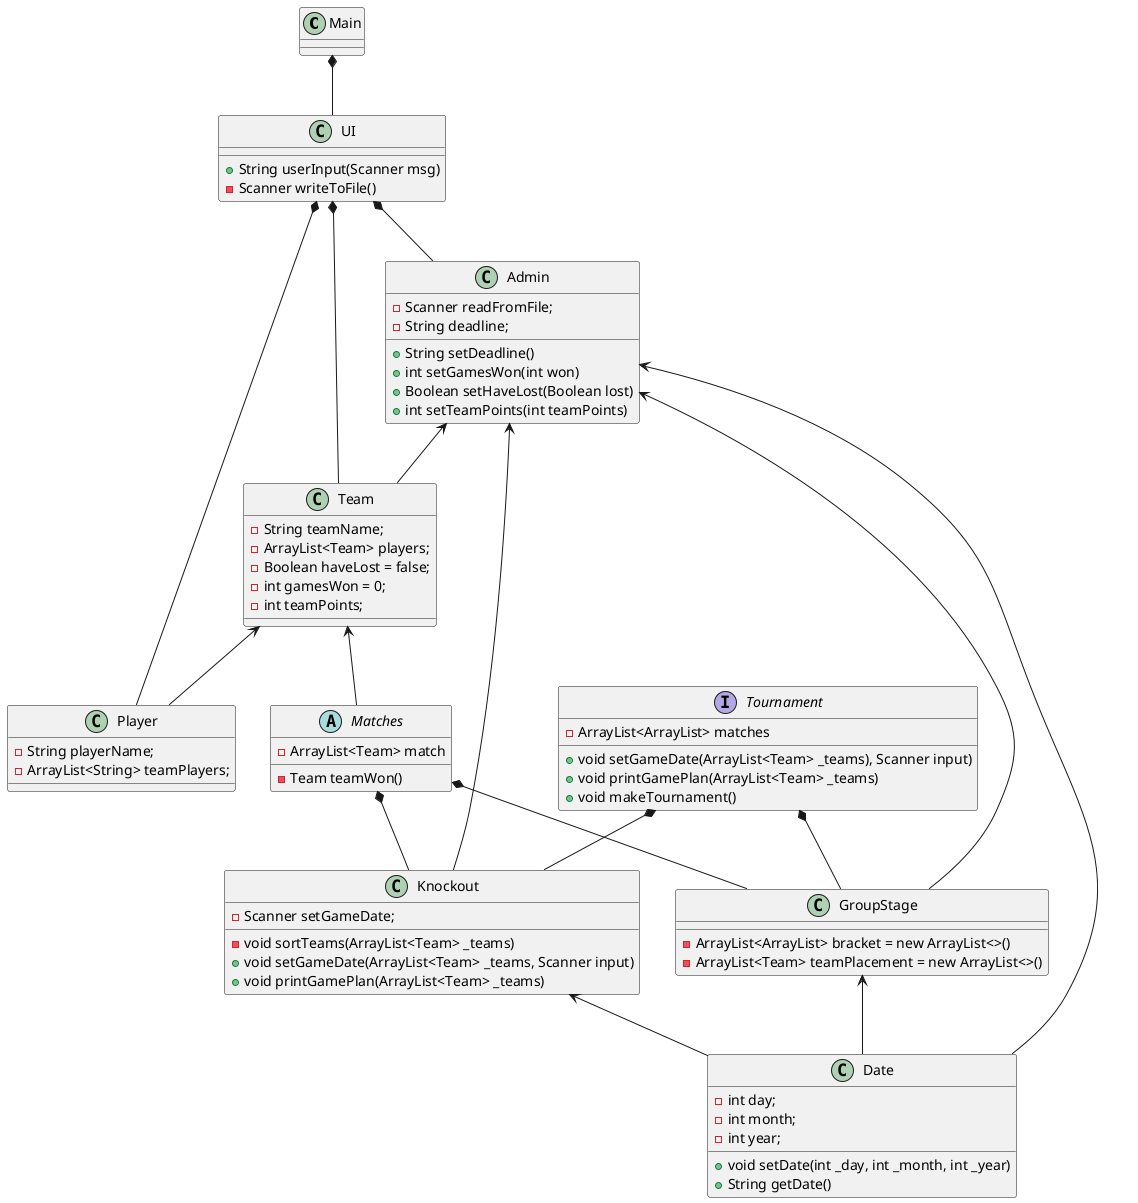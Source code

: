 @startuml
class Main{}

Main *-- UI

class UI{
    + String userInput(Scanner msg)
    - Scanner writeToFile()
}

UI *-- Player
UI *-- Team
UI *-- Admin
class Player{
    - String playerName;
    - ArrayList<String> teamPlayers;
}

class Team{
    - String teamName;
    - ArrayList<Team> players;
    - Boolean haveLost = false;
    - int gamesWon = 0;
    - int teamPoints;
}

class Admin{
    - Scanner readFromFile;
    - String deadline;
    + String setDeadline()
    + int setGamesWon(int won)
    + Boolean setHaveLost(Boolean lost)
    + int setTeamPoints(int teamPoints)
}

class Date{
    - int day;
    - int month;
    - int year;
    + void setDate(int _day, int _month, int _year)
    + String getDate()
}

class Knockout{
    - Scanner setGameDate;
    - void sortTeams(ArrayList<Team> _teams)
    + void setGameDate(ArrayList<Team> _teams, Scanner input)
    + void printGamePlan(ArrayList<Team> _teams)
}

class GroupStage{
    - ArrayList<ArrayList> bracket = new ArrayList<>()
    - ArrayList<Team> teamPlacement = new ArrayList<>()
}

Interface Tournament{
    - ArrayList<ArrayList> matches
    + void setGameDate(ArrayList<Team> _teams), Scanner input)
    + void printGamePlan(ArrayList<Team> _teams)
    + void makeTournament()
}

Abstract Matches{
    - ArrayList<Team> match
    - Team teamWon()
}



Team <-- Player
Team <-- Matches

Admin <-- Knockout
Admin <-- GroupStage
Admin <-- Date
Admin <-- Team

Matches *-- GroupStage
Matches *-- Knockout

Tournament *-- Knockout
Tournament *-- GroupStage
Knockout <-- Date
GroupStage <-- Date


@enduml
